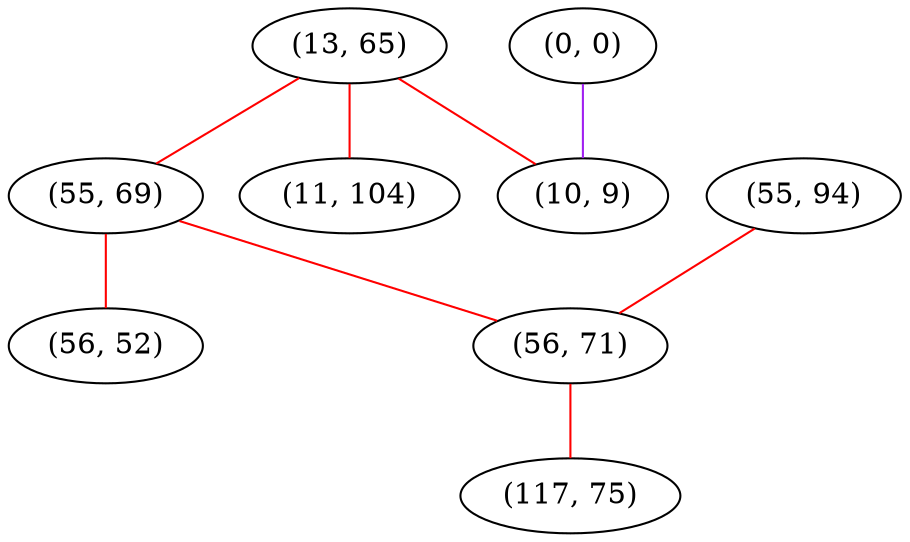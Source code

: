 graph "" {
"(13, 65)";
"(55, 94)";
"(55, 69)";
"(56, 71)";
"(11, 104)";
"(0, 0)";
"(117, 75)";
"(10, 9)";
"(56, 52)";
"(13, 65)" -- "(11, 104)"  [color=red, key=0, weight=1];
"(13, 65)" -- "(55, 69)"  [color=red, key=0, weight=1];
"(13, 65)" -- "(10, 9)"  [color=red, key=0, weight=1];
"(55, 94)" -- "(56, 71)"  [color=red, key=0, weight=1];
"(55, 69)" -- "(56, 71)"  [color=red, key=0, weight=1];
"(55, 69)" -- "(56, 52)"  [color=red, key=0, weight=1];
"(56, 71)" -- "(117, 75)"  [color=red, key=0, weight=1];
"(0, 0)" -- "(10, 9)"  [color=purple, key=0, weight=4];
}
